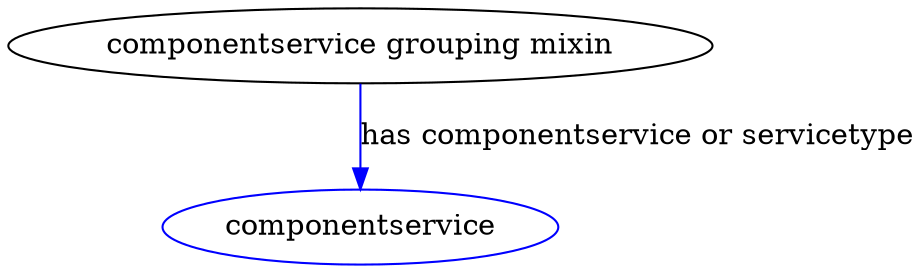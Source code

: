 digraph {
	graph [bb="0,0,434.99,123"];
	node [label="\N"];
	"componentservice grouping mixin"	[height=0.5,
		label="componentservice grouping mixin",
		pos="168.99,105",
		width=4.694];
	"has componentservice or servicetype"	[color=blue,
		height=0.5,
		label=componentservice,
		pos="168.99,18",
		width=2.6359];
	"componentservice grouping mixin" -> "has componentservice or servicetype"	[color=blue,
		label="has componentservice or servicetype",
		lp="301.99,61.5",
		pos="e,168.99,36.175 168.99,86.799 168.99,75.163 168.99,59.548 168.99,46.237",
		style=solid];
}
